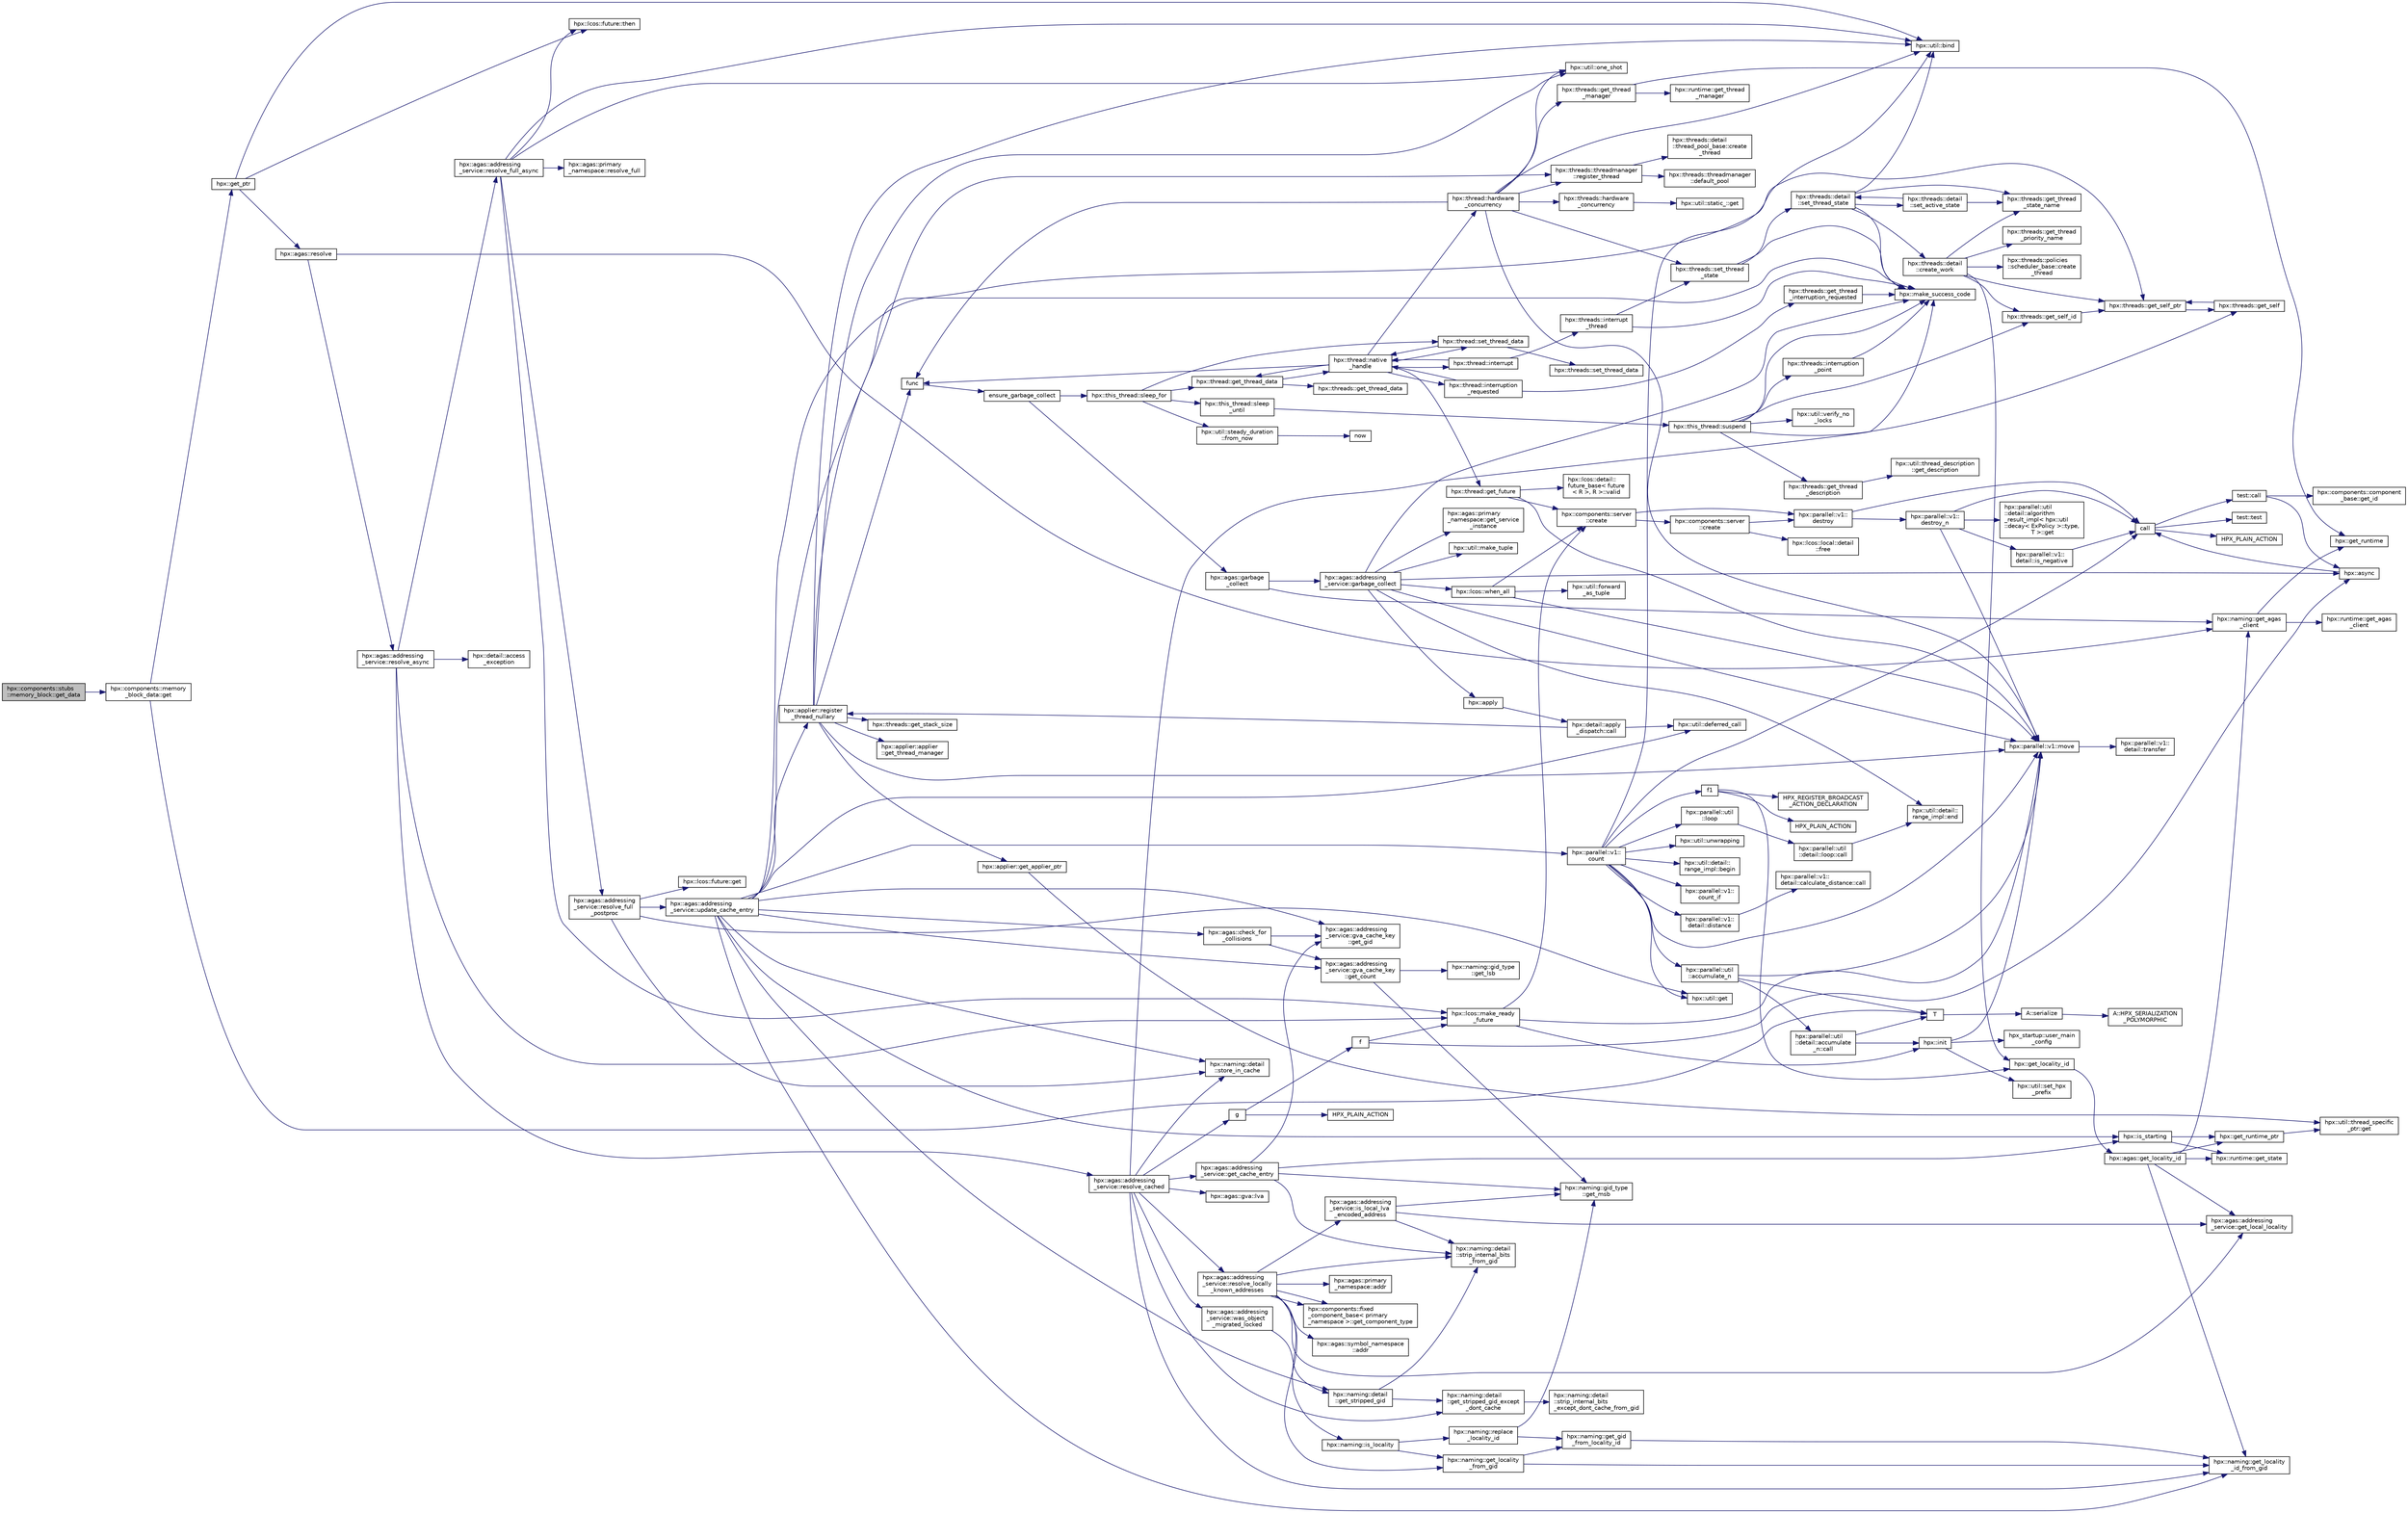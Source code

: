 digraph "hpx::components::stubs::memory_block::get_data"
{
  edge [fontname="Helvetica",fontsize="10",labelfontname="Helvetica",labelfontsize="10"];
  node [fontname="Helvetica",fontsize="10",shape=record];
  rankdir="LR";
  Node432 [label="hpx::components::stubs\l::memory_block::get_data",height=0.2,width=0.4,color="black", fillcolor="grey75", style="filled", fontcolor="black"];
  Node432 -> Node433 [color="midnightblue",fontsize="10",style="solid",fontname="Helvetica"];
  Node433 [label="hpx::components::memory\l_block_data::get",height=0.2,width=0.4,color="black", fillcolor="white", style="filled",URL="$d5/d76/classhpx_1_1components_1_1memory__block__data.html#a97ce2f01b730d8d90d329c1642fc0b28"];
  Node433 -> Node434 [color="midnightblue",fontsize="10",style="solid",fontname="Helvetica"];
  Node434 [label="T",height=0.2,width=0.4,color="black", fillcolor="white", style="filled",URL="$db/d33/polymorphic__semiintrusive__template_8cpp.html#ad187658f9cb91c1312b39ae7e896f1ea"];
  Node434 -> Node435 [color="midnightblue",fontsize="10",style="solid",fontname="Helvetica"];
  Node435 [label="A::serialize",height=0.2,width=0.4,color="black", fillcolor="white", style="filled",URL="$d7/da0/struct_a.html#a5f5c287cf471e274ed9dda0da1592212"];
  Node435 -> Node436 [color="midnightblue",fontsize="10",style="solid",fontname="Helvetica"];
  Node436 [label="A::HPX_SERIALIZATION\l_POLYMORPHIC",height=0.2,width=0.4,color="black", fillcolor="white", style="filled",URL="$d7/da0/struct_a.html#ada978cc156cebbafddb1f3aa4c01918c"];
  Node433 -> Node437 [color="midnightblue",fontsize="10",style="solid",fontname="Helvetica"];
  Node437 [label="hpx::get_ptr",height=0.2,width=0.4,color="black", fillcolor="white", style="filled",URL="$d8/d83/namespacehpx.html#aeb814737de830a2e8e340ca052d5ebfa",tooltip="Returns a future referring to the pointer to the underlying memory of a component. "];
  Node437 -> Node438 [color="midnightblue",fontsize="10",style="solid",fontname="Helvetica"];
  Node438 [label="hpx::agas::resolve",height=0.2,width=0.4,color="black", fillcolor="white", style="filled",URL="$dc/d54/namespacehpx_1_1agas.html#aa3252ce39fbc229439bb0d85875b01fb"];
  Node438 -> Node439 [color="midnightblue",fontsize="10",style="solid",fontname="Helvetica"];
  Node439 [label="hpx::naming::get_agas\l_client",height=0.2,width=0.4,color="black", fillcolor="white", style="filled",URL="$d4/dc9/namespacehpx_1_1naming.html#a0408fffd5d34b620712a801b0ae3b032"];
  Node439 -> Node440 [color="midnightblue",fontsize="10",style="solid",fontname="Helvetica"];
  Node440 [label="hpx::get_runtime",height=0.2,width=0.4,color="black", fillcolor="white", style="filled",URL="$d8/d83/namespacehpx.html#aef902cc6c7dd3b9fbadf34d1e850a070"];
  Node439 -> Node441 [color="midnightblue",fontsize="10",style="solid",fontname="Helvetica"];
  Node441 [label="hpx::runtime::get_agas\l_client",height=0.2,width=0.4,color="black", fillcolor="white", style="filled",URL="$d0/d7b/classhpx_1_1runtime.html#aeb5dddd30d6b9861669af8ad44d1a96a"];
  Node438 -> Node442 [color="midnightblue",fontsize="10",style="solid",fontname="Helvetica"];
  Node442 [label="hpx::agas::addressing\l_service::resolve_async",height=0.2,width=0.4,color="black", fillcolor="white", style="filled",URL="$db/d58/structhpx_1_1agas_1_1addressing__service.html#a3344990e7d5c255f51bf89a8fb2828eb"];
  Node442 -> Node443 [color="midnightblue",fontsize="10",style="solid",fontname="Helvetica"];
  Node443 [label="hpx::lcos::make_ready\l_future",height=0.2,width=0.4,color="black", fillcolor="white", style="filled",URL="$d2/dc9/namespacehpx_1_1lcos.html#a42997564ddfde91d475b8a2cea8f53e4"];
  Node443 -> Node444 [color="midnightblue",fontsize="10",style="solid",fontname="Helvetica"];
  Node444 [label="hpx::init",height=0.2,width=0.4,color="black", fillcolor="white", style="filled",URL="$d8/d83/namespacehpx.html#a3c694ea960b47c56b33351ba16e3d76b",tooltip="Main entry point for launching the HPX runtime system. "];
  Node444 -> Node445 [color="midnightblue",fontsize="10",style="solid",fontname="Helvetica"];
  Node445 [label="hpx::util::set_hpx\l_prefix",height=0.2,width=0.4,color="black", fillcolor="white", style="filled",URL="$df/dad/namespacehpx_1_1util.html#ae40a23c1ba0a48d9304dcf717a95793e"];
  Node444 -> Node446 [color="midnightblue",fontsize="10",style="solid",fontname="Helvetica"];
  Node446 [label="hpx_startup::user_main\l_config",height=0.2,width=0.4,color="black", fillcolor="white", style="filled",URL="$d3/dd2/namespacehpx__startup.html#aaac571d88bd3912a4225a23eb3261637"];
  Node444 -> Node447 [color="midnightblue",fontsize="10",style="solid",fontname="Helvetica"];
  Node447 [label="hpx::parallel::v1::move",height=0.2,width=0.4,color="black", fillcolor="white", style="filled",URL="$db/db9/namespacehpx_1_1parallel_1_1v1.html#aa7c4ede081ce786c9d1eb1adff495cfc"];
  Node447 -> Node448 [color="midnightblue",fontsize="10",style="solid",fontname="Helvetica"];
  Node448 [label="hpx::parallel::v1::\ldetail::transfer",height=0.2,width=0.4,color="black", fillcolor="white", style="filled",URL="$d2/ddd/namespacehpx_1_1parallel_1_1v1_1_1detail.html#ab1b56a05e1885ca7cc7ffa1804dd2f3c"];
  Node443 -> Node449 [color="midnightblue",fontsize="10",style="solid",fontname="Helvetica"];
  Node449 [label="hpx::components::server\l::create",height=0.2,width=0.4,color="black", fillcolor="white", style="filled",URL="$d2/da2/namespacehpx_1_1components_1_1server.html#ac776c89f3d68ceb910e8cee9fa937ab4",tooltip="Create arrays of components using their default constructor. "];
  Node449 -> Node450 [color="midnightblue",fontsize="10",style="solid",fontname="Helvetica"];
  Node450 [label="hpx::components::server\l::create",height=0.2,width=0.4,color="black", fillcolor="white", style="filled",URL="$d2/da2/namespacehpx_1_1components_1_1server.html#a77d26de181c97b444565e230577981bd"];
  Node450 -> Node451 [color="midnightblue",fontsize="10",style="solid",fontname="Helvetica"];
  Node451 [label="hpx::lcos::local::detail\l::free",height=0.2,width=0.4,color="black", fillcolor="white", style="filled",URL="$d4/dcb/namespacehpx_1_1lcos_1_1local_1_1detail.html#a55a940f019734e9bb045dc123cd80e48"];
  Node450 -> Node452 [color="midnightblue",fontsize="10",style="solid",fontname="Helvetica"];
  Node452 [label="hpx::parallel::v1::\ldestroy",height=0.2,width=0.4,color="black", fillcolor="white", style="filled",URL="$db/db9/namespacehpx_1_1parallel_1_1v1.html#acf303558375048e8a7cc9a2c2e09477f"];
  Node452 -> Node453 [color="midnightblue",fontsize="10",style="solid",fontname="Helvetica"];
  Node453 [label="call",height=0.2,width=0.4,color="black", fillcolor="white", style="filled",URL="$d2/d67/promise__1620_8cpp.html#a58357f0b82bc761e1d0b9091ed563a70"];
  Node453 -> Node454 [color="midnightblue",fontsize="10",style="solid",fontname="Helvetica"];
  Node454 [label="test::test",height=0.2,width=0.4,color="black", fillcolor="white", style="filled",URL="$d8/d89/structtest.html#ab42d5ece712d716b04cb3f686f297a26"];
  Node453 -> Node455 [color="midnightblue",fontsize="10",style="solid",fontname="Helvetica"];
  Node455 [label="HPX_PLAIN_ACTION",height=0.2,width=0.4,color="black", fillcolor="white", style="filled",URL="$d2/d67/promise__1620_8cpp.html#ab96aab827a4b1fcaf66cfe0ba83fef23"];
  Node453 -> Node456 [color="midnightblue",fontsize="10",style="solid",fontname="Helvetica"];
  Node456 [label="test::call",height=0.2,width=0.4,color="black", fillcolor="white", style="filled",URL="$d8/d89/structtest.html#aeb29e7ed6518b9426ccf1344c52620ae"];
  Node456 -> Node457 [color="midnightblue",fontsize="10",style="solid",fontname="Helvetica"];
  Node457 [label="hpx::async",height=0.2,width=0.4,color="black", fillcolor="white", style="filled",URL="$d8/d83/namespacehpx.html#acb7d8e37b73b823956ce144f9a57eaa4"];
  Node457 -> Node453 [color="midnightblue",fontsize="10",style="solid",fontname="Helvetica"];
  Node456 -> Node458 [color="midnightblue",fontsize="10",style="solid",fontname="Helvetica"];
  Node458 [label="hpx::components::component\l_base::get_id",height=0.2,width=0.4,color="black", fillcolor="white", style="filled",URL="$d2/de6/classhpx_1_1components_1_1component__base.html#a4c8fd93514039bdf01c48d66d82b19cd"];
  Node452 -> Node459 [color="midnightblue",fontsize="10",style="solid",fontname="Helvetica"];
  Node459 [label="hpx::parallel::v1::\ldestroy_n",height=0.2,width=0.4,color="black", fillcolor="white", style="filled",URL="$db/db9/namespacehpx_1_1parallel_1_1v1.html#a71d0691132a300690163f5636bcd5bd3"];
  Node459 -> Node460 [color="midnightblue",fontsize="10",style="solid",fontname="Helvetica"];
  Node460 [label="hpx::parallel::v1::\ldetail::is_negative",height=0.2,width=0.4,color="black", fillcolor="white", style="filled",URL="$d2/ddd/namespacehpx_1_1parallel_1_1v1_1_1detail.html#adf2e40fc4b20ad0fd442ee3118a4d527"];
  Node460 -> Node453 [color="midnightblue",fontsize="10",style="solid",fontname="Helvetica"];
  Node459 -> Node461 [color="midnightblue",fontsize="10",style="solid",fontname="Helvetica"];
  Node461 [label="hpx::parallel::util\l::detail::algorithm\l_result_impl\< hpx::util\l::decay\< ExPolicy \>::type,\l T \>::get",height=0.2,width=0.4,color="black", fillcolor="white", style="filled",URL="$d2/d42/structhpx_1_1parallel_1_1util_1_1detail_1_1algorithm__result__impl.html#ab5b051e8ec74eff5e0e62fd63f5d377e"];
  Node459 -> Node447 [color="midnightblue",fontsize="10",style="solid",fontname="Helvetica"];
  Node459 -> Node453 [color="midnightblue",fontsize="10",style="solid",fontname="Helvetica"];
  Node449 -> Node452 [color="midnightblue",fontsize="10",style="solid",fontname="Helvetica"];
  Node443 -> Node447 [color="midnightblue",fontsize="10",style="solid",fontname="Helvetica"];
  Node442 -> Node462 [color="midnightblue",fontsize="10",style="solid",fontname="Helvetica"];
  Node462 [label="hpx::agas::addressing\l_service::resolve_cached",height=0.2,width=0.4,color="black", fillcolor="white", style="filled",URL="$db/d58/structhpx_1_1agas_1_1addressing__service.html#a187ac62b4a4b7c1b98b75979357f07a9"];
  Node462 -> Node463 [color="midnightblue",fontsize="10",style="solid",fontname="Helvetica"];
  Node463 [label="hpx::naming::detail\l::get_stripped_gid_except\l_dont_cache",height=0.2,width=0.4,color="black", fillcolor="white", style="filled",URL="$d5/d18/namespacehpx_1_1naming_1_1detail.html#a1ab848588112d0f7fac377a15692c9cc"];
  Node463 -> Node464 [color="midnightblue",fontsize="10",style="solid",fontname="Helvetica"];
  Node464 [label="hpx::naming::detail\l::strip_internal_bits\l_except_dont_cache_from_gid",height=0.2,width=0.4,color="black", fillcolor="white", style="filled",URL="$d5/d18/namespacehpx_1_1naming_1_1detail.html#aabeb51a92376c6bfb9cf31bf9ff0c4cc"];
  Node462 -> Node465 [color="midnightblue",fontsize="10",style="solid",fontname="Helvetica"];
  Node465 [label="hpx::agas::addressing\l_service::resolve_locally\l_known_addresses",height=0.2,width=0.4,color="black", fillcolor="white", style="filled",URL="$db/d58/structhpx_1_1agas_1_1addressing__service.html#afb44b2c86524b47d1431d9d66524075c"];
  Node465 -> Node466 [color="midnightblue",fontsize="10",style="solid",fontname="Helvetica"];
  Node466 [label="hpx::naming::detail\l::strip_internal_bits\l_from_gid",height=0.2,width=0.4,color="black", fillcolor="white", style="filled",URL="$d5/d18/namespacehpx_1_1naming_1_1detail.html#a95cca4d4bc82a9da3e804b225b03dfaf"];
  Node465 -> Node467 [color="midnightblue",fontsize="10",style="solid",fontname="Helvetica"];
  Node467 [label="hpx::agas::addressing\l_service::is_local_lva\l_encoded_address",height=0.2,width=0.4,color="black", fillcolor="white", style="filled",URL="$db/d58/structhpx_1_1agas_1_1addressing__service.html#af9469c8740aeb898ce6937e2d0e57095"];
  Node467 -> Node466 [color="midnightblue",fontsize="10",style="solid",fontname="Helvetica"];
  Node467 -> Node468 [color="midnightblue",fontsize="10",style="solid",fontname="Helvetica"];
  Node468 [label="hpx::agas::addressing\l_service::get_local_locality",height=0.2,width=0.4,color="black", fillcolor="white", style="filled",URL="$db/d58/structhpx_1_1agas_1_1addressing__service.html#ab52c19a37c2a7a006c6c15f90ad0539c"];
  Node467 -> Node469 [color="midnightblue",fontsize="10",style="solid",fontname="Helvetica"];
  Node469 [label="hpx::naming::gid_type\l::get_msb",height=0.2,width=0.4,color="black", fillcolor="white", style="filled",URL="$d3/d67/structhpx_1_1naming_1_1gid__type.html#a31d0fb49a563fb184fecaabdced4dcd9"];
  Node465 -> Node468 [color="midnightblue",fontsize="10",style="solid",fontname="Helvetica"];
  Node465 -> Node470 [color="midnightblue",fontsize="10",style="solid",fontname="Helvetica"];
  Node470 [label="hpx::naming::is_locality",height=0.2,width=0.4,color="black", fillcolor="white", style="filled",URL="$d4/dc9/namespacehpx_1_1naming.html#a960045d29982b0fda774809643cf2be8"];
  Node470 -> Node471 [color="midnightblue",fontsize="10",style="solid",fontname="Helvetica"];
  Node471 [label="hpx::naming::get_locality\l_from_gid",height=0.2,width=0.4,color="black", fillcolor="white", style="filled",URL="$d4/dc9/namespacehpx_1_1naming.html#a0b1c0ab6510a7a869fa4e3c7717748e5"];
  Node471 -> Node472 [color="midnightblue",fontsize="10",style="solid",fontname="Helvetica"];
  Node472 [label="hpx::naming::get_gid\l_from_locality_id",height=0.2,width=0.4,color="black", fillcolor="white", style="filled",URL="$d4/dc9/namespacehpx_1_1naming.html#ae50a3ecdb5854b6a25a556ebc9830541"];
  Node472 -> Node473 [color="midnightblue",fontsize="10",style="solid",fontname="Helvetica"];
  Node473 [label="hpx::naming::get_locality\l_id_from_gid",height=0.2,width=0.4,color="black", fillcolor="white", style="filled",URL="$d4/dc9/namespacehpx_1_1naming.html#a7fd43037784560bd04fda9b49e33529f"];
  Node471 -> Node473 [color="midnightblue",fontsize="10",style="solid",fontname="Helvetica"];
  Node470 -> Node474 [color="midnightblue",fontsize="10",style="solid",fontname="Helvetica"];
  Node474 [label="hpx::naming::replace\l_locality_id",height=0.2,width=0.4,color="black", fillcolor="white", style="filled",URL="$d4/dc9/namespacehpx_1_1naming.html#a27ed9275dccbd5fb677b350f040c21b4"];
  Node474 -> Node472 [color="midnightblue",fontsize="10",style="solid",fontname="Helvetica"];
  Node474 -> Node469 [color="midnightblue",fontsize="10",style="solid",fontname="Helvetica"];
  Node465 -> Node471 [color="midnightblue",fontsize="10",style="solid",fontname="Helvetica"];
  Node465 -> Node475 [color="midnightblue",fontsize="10",style="solid",fontname="Helvetica"];
  Node475 [label="hpx::agas::primary\l_namespace::addr",height=0.2,width=0.4,color="black", fillcolor="white", style="filled",URL="$d1/d43/structhpx_1_1agas_1_1primary__namespace.html#ab71d11675989acee54e82f6d1956a77c"];
  Node465 -> Node476 [color="midnightblue",fontsize="10",style="solid",fontname="Helvetica"];
  Node476 [label="hpx::components::fixed\l_component_base\< primary\l_namespace \>::get_component_type",height=0.2,width=0.4,color="black", fillcolor="white", style="filled",URL="$df/dfd/classhpx_1_1components_1_1fixed__component__base.html#aa87dbc5aad4f2ee3f9b8f62c6981a8c2"];
  Node465 -> Node477 [color="midnightblue",fontsize="10",style="solid",fontname="Helvetica"];
  Node477 [label="hpx::agas::symbol_namespace\l::addr",height=0.2,width=0.4,color="black", fillcolor="white", style="filled",URL="$dd/d5e/structhpx_1_1agas_1_1symbol__namespace.html#a2527957c5b5ce9c4842294c8a95d00b4"];
  Node465 -> Node476 [color="midnightblue",fontsize="10",style="solid",fontname="Helvetica"];
  Node462 -> Node478 [color="midnightblue",fontsize="10",style="solid",fontname="Helvetica"];
  Node478 [label="hpx::make_success_code",height=0.2,width=0.4,color="black", fillcolor="white", style="filled",URL="$d8/d83/namespacehpx.html#a0e8512a8f49e2a6c8185061181419d8f",tooltip="Returns error_code(hpx::success, \"success\", mode). "];
  Node462 -> Node479 [color="midnightblue",fontsize="10",style="solid",fontname="Helvetica"];
  Node479 [label="hpx::naming::detail\l::store_in_cache",height=0.2,width=0.4,color="black", fillcolor="white", style="filled",URL="$d5/d18/namespacehpx_1_1naming_1_1detail.html#a58e1ddcbd72ed4042377e11f32abf3fa"];
  Node462 -> Node473 [color="midnightblue",fontsize="10",style="solid",fontname="Helvetica"];
  Node462 -> Node480 [color="midnightblue",fontsize="10",style="solid",fontname="Helvetica"];
  Node480 [label="hpx::agas::addressing\l_service::was_object\l_migrated_locked",height=0.2,width=0.4,color="black", fillcolor="white", style="filled",URL="$db/d58/structhpx_1_1agas_1_1addressing__service.html#aade8c179c3866b1212fe6439b586ace1",tooltip="Maintain list of migrated objects. "];
  Node480 -> Node481 [color="midnightblue",fontsize="10",style="solid",fontname="Helvetica"];
  Node481 [label="hpx::naming::detail\l::get_stripped_gid",height=0.2,width=0.4,color="black", fillcolor="white", style="filled",URL="$d5/d18/namespacehpx_1_1naming_1_1detail.html#ad3a849cb7ebd5dccf9aefadccc21dd89"];
  Node481 -> Node466 [color="midnightblue",fontsize="10",style="solid",fontname="Helvetica"];
  Node481 -> Node463 [color="midnightblue",fontsize="10",style="solid",fontname="Helvetica"];
  Node462 -> Node482 [color="midnightblue",fontsize="10",style="solid",fontname="Helvetica"];
  Node482 [label="g",height=0.2,width=0.4,color="black", fillcolor="white", style="filled",URL="$da/d17/cxx11__noexcept_8cpp.html#a96f5ebe659f57f5faa7343c54f8ea39a"];
  Node482 -> Node483 [color="midnightblue",fontsize="10",style="solid",fontname="Helvetica"];
  Node483 [label="f",height=0.2,width=0.4,color="black", fillcolor="white", style="filled",URL="$d4/d13/async__unwrap__1037_8cpp.html#a02a6b0b4f77af9f69a841dc8262b0cd0"];
  Node483 -> Node457 [color="midnightblue",fontsize="10",style="solid",fontname="Helvetica"];
  Node483 -> Node443 [color="midnightblue",fontsize="10",style="solid",fontname="Helvetica"];
  Node482 -> Node484 [color="midnightblue",fontsize="10",style="solid",fontname="Helvetica"];
  Node484 [label="HPX_PLAIN_ACTION",height=0.2,width=0.4,color="black", fillcolor="white", style="filled",URL="$d4/d13/async__unwrap__1037_8cpp.html#ab5991a65409f0229f564e4935bd7b979"];
  Node462 -> Node485 [color="midnightblue",fontsize="10",style="solid",fontname="Helvetica"];
  Node485 [label="hpx::agas::addressing\l_service::get_cache_entry",height=0.2,width=0.4,color="black", fillcolor="white", style="filled",URL="$db/d58/structhpx_1_1agas_1_1addressing__service.html#aa49e358ece0734e36829a90603b51c63"];
  Node485 -> Node486 [color="midnightblue",fontsize="10",style="solid",fontname="Helvetica"];
  Node486 [label="hpx::is_starting",height=0.2,width=0.4,color="black", fillcolor="white", style="filled",URL="$d8/d83/namespacehpx.html#ab3ff61647293cfe9b7c3060fee8445a5",tooltip="Test whether the runtime system is currently being started. "];
  Node486 -> Node487 [color="midnightblue",fontsize="10",style="solid",fontname="Helvetica"];
  Node487 [label="hpx::get_runtime_ptr",height=0.2,width=0.4,color="black", fillcolor="white", style="filled",URL="$d8/d83/namespacehpx.html#af29daf2bb3e01b4d6495a1742b6cce64"];
  Node487 -> Node488 [color="midnightblue",fontsize="10",style="solid",fontname="Helvetica"];
  Node488 [label="hpx::util::thread_specific\l_ptr::get",height=0.2,width=0.4,color="black", fillcolor="white", style="filled",URL="$d4/d4c/structhpx_1_1util_1_1thread__specific__ptr.html#a3b27d8520710478aa41d1f74206bdba9"];
  Node486 -> Node489 [color="midnightblue",fontsize="10",style="solid",fontname="Helvetica"];
  Node489 [label="hpx::runtime::get_state",height=0.2,width=0.4,color="black", fillcolor="white", style="filled",URL="$d0/d7b/classhpx_1_1runtime.html#ab405f80e060dac95d624520f38b0524c"];
  Node485 -> Node466 [color="midnightblue",fontsize="10",style="solid",fontname="Helvetica"];
  Node485 -> Node469 [color="midnightblue",fontsize="10",style="solid",fontname="Helvetica"];
  Node485 -> Node490 [color="midnightblue",fontsize="10",style="solid",fontname="Helvetica"];
  Node490 [label="hpx::agas::addressing\l_service::gva_cache_key\l::get_gid",height=0.2,width=0.4,color="black", fillcolor="white", style="filled",URL="$d0/d9c/structhpx_1_1agas_1_1addressing__service_1_1gva__cache__key.html#a708ed959cf225ceef95f3328a99e29ff"];
  Node462 -> Node491 [color="midnightblue",fontsize="10",style="solid",fontname="Helvetica"];
  Node491 [label="hpx::agas::gva::lva",height=0.2,width=0.4,color="black", fillcolor="white", style="filled",URL="$dc/d8a/structhpx_1_1agas_1_1gva.html#aea2401483cd9320a0a8ca504e79e076b"];
  Node442 -> Node492 [color="midnightblue",fontsize="10",style="solid",fontname="Helvetica"];
  Node492 [label="hpx::detail::access\l_exception",height=0.2,width=0.4,color="black", fillcolor="white", style="filled",URL="$d5/dbe/namespacehpx_1_1detail.html#ad5b3b2c9c75cdd2d75f4473c03230643"];
  Node442 -> Node493 [color="midnightblue",fontsize="10",style="solid",fontname="Helvetica"];
  Node493 [label="hpx::agas::addressing\l_service::resolve_full_async",height=0.2,width=0.4,color="black", fillcolor="white", style="filled",URL="$db/d58/structhpx_1_1agas_1_1addressing__service.html#af678e6288e0f302b9c96b813a8e660ef"];
  Node493 -> Node443 [color="midnightblue",fontsize="10",style="solid",fontname="Helvetica"];
  Node493 -> Node494 [color="midnightblue",fontsize="10",style="solid",fontname="Helvetica"];
  Node494 [label="hpx::agas::primary\l_namespace::resolve_full",height=0.2,width=0.4,color="black", fillcolor="white", style="filled",URL="$d1/d43/structhpx_1_1agas_1_1primary__namespace.html#ae7bd476e130fc743397d0d18bb161f74"];
  Node493 -> Node495 [color="midnightblue",fontsize="10",style="solid",fontname="Helvetica"];
  Node495 [label="hpx::lcos::future::then",height=0.2,width=0.4,color="black", fillcolor="white", style="filled",URL="$d0/d33/classhpx_1_1lcos_1_1future.html#a17045dee172c36e208b2cbd400fa8797"];
  Node493 -> Node496 [color="midnightblue",fontsize="10",style="solid",fontname="Helvetica"];
  Node496 [label="hpx::util::bind",height=0.2,width=0.4,color="black", fillcolor="white", style="filled",URL="$df/dad/namespacehpx_1_1util.html#ad844caedf82a0173d6909d910c3e48c6"];
  Node493 -> Node497 [color="midnightblue",fontsize="10",style="solid",fontname="Helvetica"];
  Node497 [label="hpx::util::one_shot",height=0.2,width=0.4,color="black", fillcolor="white", style="filled",URL="$df/dad/namespacehpx_1_1util.html#a273e61be42a72415291e0ec0a4f28c7a"];
  Node493 -> Node498 [color="midnightblue",fontsize="10",style="solid",fontname="Helvetica"];
  Node498 [label="hpx::agas::addressing\l_service::resolve_full\l_postproc",height=0.2,width=0.4,color="black", fillcolor="white", style="filled",URL="$db/d58/structhpx_1_1agas_1_1addressing__service.html#a9adf9683a9e200a15224e7c04f8d6339"];
  Node498 -> Node499 [color="midnightblue",fontsize="10",style="solid",fontname="Helvetica"];
  Node499 [label="hpx::util::get",height=0.2,width=0.4,color="black", fillcolor="white", style="filled",URL="$df/dad/namespacehpx_1_1util.html#a5cbd3c41f03f4d4acaedaa4777e3cc02"];
  Node498 -> Node500 [color="midnightblue",fontsize="10",style="solid",fontname="Helvetica"];
  Node500 [label="hpx::lcos::future::get",height=0.2,width=0.4,color="black", fillcolor="white", style="filled",URL="$d0/d33/classhpx_1_1lcos_1_1future.html#a8c28269486d5620ac48af349f17bb41c"];
  Node498 -> Node479 [color="midnightblue",fontsize="10",style="solid",fontname="Helvetica"];
  Node498 -> Node501 [color="midnightblue",fontsize="10",style="solid",fontname="Helvetica"];
  Node501 [label="hpx::agas::addressing\l_service::update_cache_entry",height=0.2,width=0.4,color="black", fillcolor="white", style="filled",URL="$db/d58/structhpx_1_1agas_1_1addressing__service.html#ab49f7530592fc5c804c94720b8ffd61d"];
  Node501 -> Node478 [color="midnightblue",fontsize="10",style="solid",fontname="Helvetica"];
  Node501 -> Node479 [color="midnightblue",fontsize="10",style="solid",fontname="Helvetica"];
  Node501 -> Node481 [color="midnightblue",fontsize="10",style="solid",fontname="Helvetica"];
  Node501 -> Node473 [color="midnightblue",fontsize="10",style="solid",fontname="Helvetica"];
  Node501 -> Node502 [color="midnightblue",fontsize="10",style="solid",fontname="Helvetica"];
  Node502 [label="hpx::threads::get_self_ptr",height=0.2,width=0.4,color="black", fillcolor="white", style="filled",URL="$d7/d28/namespacehpx_1_1threads.html#a22877ae347ad884cde3a51397dad6c53"];
  Node502 -> Node503 [color="midnightblue",fontsize="10",style="solid",fontname="Helvetica"];
  Node503 [label="hpx::threads::get_self",height=0.2,width=0.4,color="black", fillcolor="white", style="filled",URL="$d7/d28/namespacehpx_1_1threads.html#a07daf4d6d29233f20d66d41ab7b5b8e8"];
  Node503 -> Node502 [color="midnightblue",fontsize="10",style="solid",fontname="Helvetica"];
  Node501 -> Node486 [color="midnightblue",fontsize="10",style="solid",fontname="Helvetica"];
  Node501 -> Node504 [color="midnightblue",fontsize="10",style="solid",fontname="Helvetica"];
  Node504 [label="hpx::applier::register\l_thread_nullary",height=0.2,width=0.4,color="black", fillcolor="white", style="filled",URL="$d8/dcb/namespacehpx_1_1applier.html#a401cd1145927e58d74d1eb52aaccd936"];
  Node504 -> Node505 [color="midnightblue",fontsize="10",style="solid",fontname="Helvetica"];
  Node505 [label="hpx::applier::get_applier_ptr",height=0.2,width=0.4,color="black", fillcolor="white", style="filled",URL="$d8/dcb/namespacehpx_1_1applier.html#a617483cf2b77ad3a0aa428ade7b35299"];
  Node505 -> Node488 [color="midnightblue",fontsize="10",style="solid",fontname="Helvetica"];
  Node504 -> Node506 [color="midnightblue",fontsize="10",style="solid",fontname="Helvetica"];
  Node506 [label="func",height=0.2,width=0.4,color="black", fillcolor="white", style="filled",URL="$d8/dfd/id__type__ref__counting__1032_8cpp.html#ab811b86ea5107ffb3351fcaa29d2c652"];
  Node506 -> Node507 [color="midnightblue",fontsize="10",style="solid",fontname="Helvetica"];
  Node507 [label="ensure_garbage_collect",height=0.2,width=0.4,color="black", fillcolor="white", style="filled",URL="$d8/dfd/id__type__ref__counting__1032_8cpp.html#a5264b94bf7c262ac0e521fb290d476d5"];
  Node507 -> Node508 [color="midnightblue",fontsize="10",style="solid",fontname="Helvetica"];
  Node508 [label="hpx::this_thread::sleep_for",height=0.2,width=0.4,color="black", fillcolor="white", style="filled",URL="$d9/d52/namespacehpx_1_1this__thread.html#afc042a5a5fa52eef2d1d177a343435cf"];
  Node508 -> Node509 [color="midnightblue",fontsize="10",style="solid",fontname="Helvetica"];
  Node509 [label="hpx::this_thread::sleep\l_until",height=0.2,width=0.4,color="black", fillcolor="white", style="filled",URL="$d9/d52/namespacehpx_1_1this__thread.html#ae12a853980115b23ff0ab8ca06622658"];
  Node509 -> Node510 [color="midnightblue",fontsize="10",style="solid",fontname="Helvetica"];
  Node510 [label="hpx::this_thread::suspend",height=0.2,width=0.4,color="black", fillcolor="white", style="filled",URL="$d9/d52/namespacehpx_1_1this__thread.html#aca220026fb3014c0881d129fe31c0073"];
  Node510 -> Node503 [color="midnightblue",fontsize="10",style="solid",fontname="Helvetica"];
  Node510 -> Node511 [color="midnightblue",fontsize="10",style="solid",fontname="Helvetica"];
  Node511 [label="hpx::threads::get_self_id",height=0.2,width=0.4,color="black", fillcolor="white", style="filled",URL="$d7/d28/namespacehpx_1_1threads.html#afafe0f900b9fac3d4ed3c747625c1cfe"];
  Node511 -> Node502 [color="midnightblue",fontsize="10",style="solid",fontname="Helvetica"];
  Node510 -> Node512 [color="midnightblue",fontsize="10",style="solid",fontname="Helvetica"];
  Node512 [label="hpx::threads::interruption\l_point",height=0.2,width=0.4,color="black", fillcolor="white", style="filled",URL="$d7/d28/namespacehpx_1_1threads.html#ada6ec56a12b050707311d8c628089059"];
  Node512 -> Node478 [color="midnightblue",fontsize="10",style="solid",fontname="Helvetica"];
  Node510 -> Node513 [color="midnightblue",fontsize="10",style="solid",fontname="Helvetica"];
  Node513 [label="hpx::util::verify_no\l_locks",height=0.2,width=0.4,color="black", fillcolor="white", style="filled",URL="$df/dad/namespacehpx_1_1util.html#ae0e1837ee6f09b79b26c2e788d2e9fc9"];
  Node510 -> Node514 [color="midnightblue",fontsize="10",style="solid",fontname="Helvetica"];
  Node514 [label="hpx::threads::get_thread\l_description",height=0.2,width=0.4,color="black", fillcolor="white", style="filled",URL="$d7/d28/namespacehpx_1_1threads.html#a42fc18a7a680f4e8bc633a4b4c956701"];
  Node514 -> Node515 [color="midnightblue",fontsize="10",style="solid",fontname="Helvetica"];
  Node515 [label="hpx::util::thread_description\l::get_description",height=0.2,width=0.4,color="black", fillcolor="white", style="filled",URL="$df/d9e/structhpx_1_1util_1_1thread__description.html#a8c834e14eca6eb228188022577f9f952"];
  Node510 -> Node478 [color="midnightblue",fontsize="10",style="solid",fontname="Helvetica"];
  Node508 -> Node516 [color="midnightblue",fontsize="10",style="solid",fontname="Helvetica"];
  Node516 [label="hpx::util::steady_duration\l::from_now",height=0.2,width=0.4,color="black", fillcolor="white", style="filled",URL="$d9/d4f/classhpx_1_1util_1_1steady__duration.html#a0132206d767cd0f7395507b40111a153"];
  Node516 -> Node517 [color="midnightblue",fontsize="10",style="solid",fontname="Helvetica"];
  Node517 [label="now",height=0.2,width=0.4,color="black", fillcolor="white", style="filled",URL="$de/db3/1d__stencil__1__omp_8cpp.html#a89e9667753dccfac455bd37a7a3a7b16"];
  Node508 -> Node518 [color="midnightblue",fontsize="10",style="solid",fontname="Helvetica"];
  Node518 [label="hpx::thread::get_thread_data",height=0.2,width=0.4,color="black", fillcolor="white", style="filled",URL="$de/d9b/classhpx_1_1thread.html#a4535ef82cec3b953d2c941d20e3e3904"];
  Node518 -> Node519 [color="midnightblue",fontsize="10",style="solid",fontname="Helvetica"];
  Node519 [label="hpx::threads::get_thread_data",height=0.2,width=0.4,color="black", fillcolor="white", style="filled",URL="$d7/d28/namespacehpx_1_1threads.html#a8737931ff6303807225f735b2b384ae4"];
  Node518 -> Node520 [color="midnightblue",fontsize="10",style="solid",fontname="Helvetica"];
  Node520 [label="hpx::thread::native\l_handle",height=0.2,width=0.4,color="black", fillcolor="white", style="filled",URL="$de/d9b/classhpx_1_1thread.html#acf48190d264ab64c1c4ec99d0b421b5a"];
  Node520 -> Node521 [color="midnightblue",fontsize="10",style="solid",fontname="Helvetica"];
  Node521 [label="hpx::thread::hardware\l_concurrency",height=0.2,width=0.4,color="black", fillcolor="white", style="filled",URL="$de/d9b/classhpx_1_1thread.html#a8e4fff210e02485ba493bc3a2a956c03"];
  Node521 -> Node522 [color="midnightblue",fontsize="10",style="solid",fontname="Helvetica"];
  Node522 [label="hpx::threads::hardware\l_concurrency",height=0.2,width=0.4,color="black", fillcolor="white", style="filled",URL="$d7/d28/namespacehpx_1_1threads.html#aa8752a235478d2ad7b5ac467b63ab527"];
  Node522 -> Node523 [color="midnightblue",fontsize="10",style="solid",fontname="Helvetica"];
  Node523 [label="hpx::util::static_::get",height=0.2,width=0.4,color="black", fillcolor="white", style="filled",URL="$d3/dbb/structhpx_1_1util_1_1static__.html#a2967c633948a3bf17a3b5405ef5a8318"];
  Node521 -> Node506 [color="midnightblue",fontsize="10",style="solid",fontname="Helvetica"];
  Node521 -> Node496 [color="midnightblue",fontsize="10",style="solid",fontname="Helvetica"];
  Node521 -> Node497 [color="midnightblue",fontsize="10",style="solid",fontname="Helvetica"];
  Node521 -> Node447 [color="midnightblue",fontsize="10",style="solid",fontname="Helvetica"];
  Node521 -> Node524 [color="midnightblue",fontsize="10",style="solid",fontname="Helvetica"];
  Node524 [label="hpx::threads::get_thread\l_manager",height=0.2,width=0.4,color="black", fillcolor="white", style="filled",URL="$d7/d28/namespacehpx_1_1threads.html#a076973c3a53beadde7d967e22c4f6cce"];
  Node524 -> Node440 [color="midnightblue",fontsize="10",style="solid",fontname="Helvetica"];
  Node524 -> Node525 [color="midnightblue",fontsize="10",style="solid",fontname="Helvetica"];
  Node525 [label="hpx::runtime::get_thread\l_manager",height=0.2,width=0.4,color="black", fillcolor="white", style="filled",URL="$d0/d7b/classhpx_1_1runtime.html#a865b12d57fcd44a8d3dda3e35414f563"];
  Node521 -> Node526 [color="midnightblue",fontsize="10",style="solid",fontname="Helvetica"];
  Node526 [label="hpx::threads::threadmanager\l::register_thread",height=0.2,width=0.4,color="black", fillcolor="white", style="filled",URL="$d5/daa/classhpx_1_1threads_1_1threadmanager.html#a7f79c7578e08a60ca45eb276ce8133d8"];
  Node526 -> Node527 [color="midnightblue",fontsize="10",style="solid",fontname="Helvetica"];
  Node527 [label="hpx::threads::threadmanager\l::default_pool",height=0.2,width=0.4,color="black", fillcolor="white", style="filled",URL="$d5/daa/classhpx_1_1threads_1_1threadmanager.html#a851f067d03b5dd1c5e6a9a6a841e05df"];
  Node526 -> Node528 [color="midnightblue",fontsize="10",style="solid",fontname="Helvetica"];
  Node528 [label="hpx::threads::detail\l::thread_pool_base::create\l_thread",height=0.2,width=0.4,color="black", fillcolor="white", style="filled",URL="$de/dae/classhpx_1_1threads_1_1detail_1_1thread__pool__base.html#ad35d3779eef6f4528e62a26d71b34b34"];
  Node521 -> Node529 [color="midnightblue",fontsize="10",style="solid",fontname="Helvetica"];
  Node529 [label="hpx::threads::set_thread\l_state",height=0.2,width=0.4,color="black", fillcolor="white", style="filled",URL="$d7/d28/namespacehpx_1_1threads.html#ac0690ad16ad778bcc79dcd727cc33025",tooltip="Set the thread state of the thread referenced by the thread_id id. "];
  Node529 -> Node478 [color="midnightblue",fontsize="10",style="solid",fontname="Helvetica"];
  Node529 -> Node530 [color="midnightblue",fontsize="10",style="solid",fontname="Helvetica"];
  Node530 [label="hpx::threads::detail\l::set_thread_state",height=0.2,width=0.4,color="black", fillcolor="white", style="filled",URL="$d2/dd1/namespacehpx_1_1threads_1_1detail.html#af85ddc854c4a149bf1738eb1b111b9ab"];
  Node530 -> Node531 [color="midnightblue",fontsize="10",style="solid",fontname="Helvetica"];
  Node531 [label="hpx::threads::get_thread\l_state_name",height=0.2,width=0.4,color="black", fillcolor="white", style="filled",URL="$d7/d28/namespacehpx_1_1threads.html#a26f91ea8d2195f165c033241c5cd11db"];
  Node530 -> Node478 [color="midnightblue",fontsize="10",style="solid",fontname="Helvetica"];
  Node530 -> Node496 [color="midnightblue",fontsize="10",style="solid",fontname="Helvetica"];
  Node530 -> Node532 [color="midnightblue",fontsize="10",style="solid",fontname="Helvetica"];
  Node532 [label="hpx::threads::detail\l::set_active_state",height=0.2,width=0.4,color="black", fillcolor="white", style="filled",URL="$d2/dd1/namespacehpx_1_1threads_1_1detail.html#a45884a5bf04ad66a4f259231a3947e76"];
  Node532 -> Node531 [color="midnightblue",fontsize="10",style="solid",fontname="Helvetica"];
  Node532 -> Node530 [color="midnightblue",fontsize="10",style="solid",fontname="Helvetica"];
  Node530 -> Node533 [color="midnightblue",fontsize="10",style="solid",fontname="Helvetica"];
  Node533 [label="hpx::threads::detail\l::create_work",height=0.2,width=0.4,color="black", fillcolor="white", style="filled",URL="$d2/dd1/namespacehpx_1_1threads_1_1detail.html#ae22384a3c1b1a1940032fad068fb54b1"];
  Node533 -> Node531 [color="midnightblue",fontsize="10",style="solid",fontname="Helvetica"];
  Node533 -> Node534 [color="midnightblue",fontsize="10",style="solid",fontname="Helvetica"];
  Node534 [label="hpx::threads::get_thread\l_priority_name",height=0.2,width=0.4,color="black", fillcolor="white", style="filled",URL="$d7/d28/namespacehpx_1_1threads.html#a9c6b2fec0c1cf5b06ff83ce756ca6d42"];
  Node533 -> Node502 [color="midnightblue",fontsize="10",style="solid",fontname="Helvetica"];
  Node533 -> Node511 [color="midnightblue",fontsize="10",style="solid",fontname="Helvetica"];
  Node533 -> Node535 [color="midnightblue",fontsize="10",style="solid",fontname="Helvetica"];
  Node535 [label="hpx::get_locality_id",height=0.2,width=0.4,color="black", fillcolor="white", style="filled",URL="$d8/d83/namespacehpx.html#a158d7c54a657bb364c1704033010697b",tooltip="Return the number of the locality this function is being called from. "];
  Node535 -> Node536 [color="midnightblue",fontsize="10",style="solid",fontname="Helvetica"];
  Node536 [label="hpx::agas::get_locality_id",height=0.2,width=0.4,color="black", fillcolor="white", style="filled",URL="$dc/d54/namespacehpx_1_1agas.html#a491cc2ddecdf0f1a9129900caa6a4d3e"];
  Node536 -> Node487 [color="midnightblue",fontsize="10",style="solid",fontname="Helvetica"];
  Node536 -> Node489 [color="midnightblue",fontsize="10",style="solid",fontname="Helvetica"];
  Node536 -> Node439 [color="midnightblue",fontsize="10",style="solid",fontname="Helvetica"];
  Node536 -> Node468 [color="midnightblue",fontsize="10",style="solid",fontname="Helvetica"];
  Node536 -> Node473 [color="midnightblue",fontsize="10",style="solid",fontname="Helvetica"];
  Node533 -> Node537 [color="midnightblue",fontsize="10",style="solid",fontname="Helvetica"];
  Node537 [label="hpx::threads::policies\l::scheduler_base::create\l_thread",height=0.2,width=0.4,color="black", fillcolor="white", style="filled",URL="$dd/d7e/structhpx_1_1threads_1_1policies_1_1scheduler__base.html#ad3b05cd7f363cc8e8410ce368c3794e0"];
  Node520 -> Node538 [color="midnightblue",fontsize="10",style="solid",fontname="Helvetica"];
  Node538 [label="hpx::thread::interrupt",height=0.2,width=0.4,color="black", fillcolor="white", style="filled",URL="$de/d9b/classhpx_1_1thread.html#ac34d0d033aa743c476a79dbc2e1a8a39"];
  Node538 -> Node539 [color="midnightblue",fontsize="10",style="solid",fontname="Helvetica"];
  Node539 [label="hpx::threads::interrupt\l_thread",height=0.2,width=0.4,color="black", fillcolor="white", style="filled",URL="$d7/d28/namespacehpx_1_1threads.html#a6bdda1a2aab61b9b13d274b5155d7e73"];
  Node539 -> Node478 [color="midnightblue",fontsize="10",style="solid",fontname="Helvetica"];
  Node539 -> Node529 [color="midnightblue",fontsize="10",style="solid",fontname="Helvetica"];
  Node538 -> Node520 [color="midnightblue",fontsize="10",style="solid",fontname="Helvetica"];
  Node520 -> Node540 [color="midnightblue",fontsize="10",style="solid",fontname="Helvetica"];
  Node540 [label="hpx::thread::interruption\l_requested",height=0.2,width=0.4,color="black", fillcolor="white", style="filled",URL="$de/d9b/classhpx_1_1thread.html#a33276bb4c20bbb0b1978944e18ef71b8"];
  Node540 -> Node541 [color="midnightblue",fontsize="10",style="solid",fontname="Helvetica"];
  Node541 [label="hpx::threads::get_thread\l_interruption_requested",height=0.2,width=0.4,color="black", fillcolor="white", style="filled",URL="$d7/d28/namespacehpx_1_1threads.html#ae64a7fdb8b5c8bac7be0c8282672a03b"];
  Node541 -> Node478 [color="midnightblue",fontsize="10",style="solid",fontname="Helvetica"];
  Node540 -> Node520 [color="midnightblue",fontsize="10",style="solid",fontname="Helvetica"];
  Node520 -> Node542 [color="midnightblue",fontsize="10",style="solid",fontname="Helvetica"];
  Node542 [label="hpx::thread::get_future",height=0.2,width=0.4,color="black", fillcolor="white", style="filled",URL="$de/d9b/classhpx_1_1thread.html#a87fdb0d8da826366fc190ed224900a64"];
  Node542 -> Node543 [color="midnightblue",fontsize="10",style="solid",fontname="Helvetica"];
  Node543 [label="hpx::lcos::detail::\lfuture_base\< future\l\< R \>, R \>::valid",height=0.2,width=0.4,color="black", fillcolor="white", style="filled",URL="$d5/dd7/classhpx_1_1lcos_1_1detail_1_1future__base.html#aaf7beb7374815614363033bd96573e75"];
  Node542 -> Node449 [color="midnightblue",fontsize="10",style="solid",fontname="Helvetica"];
  Node542 -> Node447 [color="midnightblue",fontsize="10",style="solid",fontname="Helvetica"];
  Node520 -> Node518 [color="midnightblue",fontsize="10",style="solid",fontname="Helvetica"];
  Node520 -> Node544 [color="midnightblue",fontsize="10",style="solid",fontname="Helvetica"];
  Node544 [label="hpx::thread::set_thread_data",height=0.2,width=0.4,color="black", fillcolor="white", style="filled",URL="$de/d9b/classhpx_1_1thread.html#a7317a3cf5251f3b33c990449570d4cea"];
  Node544 -> Node545 [color="midnightblue",fontsize="10",style="solid",fontname="Helvetica"];
  Node545 [label="hpx::threads::set_thread_data",height=0.2,width=0.4,color="black", fillcolor="white", style="filled",URL="$d7/d28/namespacehpx_1_1threads.html#a00a625acc149fce3ae38e4340454acf7"];
  Node544 -> Node520 [color="midnightblue",fontsize="10",style="solid",fontname="Helvetica"];
  Node520 -> Node506 [color="midnightblue",fontsize="10",style="solid",fontname="Helvetica"];
  Node508 -> Node544 [color="midnightblue",fontsize="10",style="solid",fontname="Helvetica"];
  Node507 -> Node546 [color="midnightblue",fontsize="10",style="solid",fontname="Helvetica"];
  Node546 [label="hpx::agas::garbage\l_collect",height=0.2,width=0.4,color="black", fillcolor="white", style="filled",URL="$dc/d54/namespacehpx_1_1agas.html#a951337adc4f9bd6df00a50737468e911"];
  Node546 -> Node439 [color="midnightblue",fontsize="10",style="solid",fontname="Helvetica"];
  Node546 -> Node547 [color="midnightblue",fontsize="10",style="solid",fontname="Helvetica"];
  Node547 [label="hpx::agas::addressing\l_service::garbage_collect",height=0.2,width=0.4,color="black", fillcolor="white", style="filled",URL="$db/d58/structhpx_1_1agas_1_1addressing__service.html#a87dcae0eacf6e62d5103ebf516d86f63"];
  Node547 -> Node478 [color="midnightblue",fontsize="10",style="solid",fontname="Helvetica"];
  Node547 -> Node548 [color="midnightblue",fontsize="10",style="solid",fontname="Helvetica"];
  Node548 [label="hpx::agas::primary\l_namespace::get_service\l_instance",height=0.2,width=0.4,color="black", fillcolor="white", style="filled",URL="$d1/d43/structhpx_1_1agas_1_1primary__namespace.html#a7630ff0f30ff8c23b13b4672c5350e2e"];
  Node547 -> Node549 [color="midnightblue",fontsize="10",style="solid",fontname="Helvetica"];
  Node549 [label="hpx::util::make_tuple",height=0.2,width=0.4,color="black", fillcolor="white", style="filled",URL="$df/dad/namespacehpx_1_1util.html#a06fa74211a987d208e013f400a9f5328"];
  Node547 -> Node550 [color="midnightblue",fontsize="10",style="solid",fontname="Helvetica"];
  Node550 [label="hpx::util::detail::\lrange_impl::end",height=0.2,width=0.4,color="black", fillcolor="white", style="filled",URL="$d4/d4a/namespacehpx_1_1util_1_1detail_1_1range__impl.html#afb2ea48b0902f52ee4d8b764807b4316"];
  Node547 -> Node551 [color="midnightblue",fontsize="10",style="solid",fontname="Helvetica"];
  Node551 [label="hpx::apply",height=0.2,width=0.4,color="black", fillcolor="white", style="filled",URL="$d8/d83/namespacehpx.html#aa87762f0db0731d385f3fdfdb25d59fc"];
  Node551 -> Node552 [color="midnightblue",fontsize="10",style="solid",fontname="Helvetica"];
  Node552 [label="hpx::detail::apply\l_dispatch::call",height=0.2,width=0.4,color="black", fillcolor="white", style="filled",URL="$db/de8/structhpx_1_1detail_1_1apply__dispatch.html#a0755fab16d281e74bcff0f8045be9459"];
  Node552 -> Node504 [color="midnightblue",fontsize="10",style="solid",fontname="Helvetica"];
  Node552 -> Node553 [color="midnightblue",fontsize="10",style="solid",fontname="Helvetica"];
  Node553 [label="hpx::util::deferred_call",height=0.2,width=0.4,color="black", fillcolor="white", style="filled",URL="$df/dad/namespacehpx_1_1util.html#acdded623c658a7a3436f7e76bc9d881c"];
  Node547 -> Node447 [color="midnightblue",fontsize="10",style="solid",fontname="Helvetica"];
  Node547 -> Node457 [color="midnightblue",fontsize="10",style="solid",fontname="Helvetica"];
  Node547 -> Node554 [color="midnightblue",fontsize="10",style="solid",fontname="Helvetica"];
  Node554 [label="hpx::lcos::when_all",height=0.2,width=0.4,color="black", fillcolor="white", style="filled",URL="$d2/dc9/namespacehpx_1_1lcos.html#a1a6fb024d8690923fb185d5aee204d54"];
  Node554 -> Node555 [color="midnightblue",fontsize="10",style="solid",fontname="Helvetica"];
  Node555 [label="hpx::util::forward\l_as_tuple",height=0.2,width=0.4,color="black", fillcolor="white", style="filled",URL="$df/dad/namespacehpx_1_1util.html#ab7c31e3f24c3302a4f67b6735a6fa597"];
  Node554 -> Node447 [color="midnightblue",fontsize="10",style="solid",fontname="Helvetica"];
  Node554 -> Node449 [color="midnightblue",fontsize="10",style="solid",fontname="Helvetica"];
  Node504 -> Node496 [color="midnightblue",fontsize="10",style="solid",fontname="Helvetica"];
  Node504 -> Node497 [color="midnightblue",fontsize="10",style="solid",fontname="Helvetica"];
  Node504 -> Node447 [color="midnightblue",fontsize="10",style="solid",fontname="Helvetica"];
  Node504 -> Node556 [color="midnightblue",fontsize="10",style="solid",fontname="Helvetica"];
  Node556 [label="hpx::threads::get_stack_size",height=0.2,width=0.4,color="black", fillcolor="white", style="filled",URL="$d7/d28/namespacehpx_1_1threads.html#af597241b3c2785150be206737ca04aa6",tooltip="The get_stack_size function is part of the thread related API. It. "];
  Node504 -> Node557 [color="midnightblue",fontsize="10",style="solid",fontname="Helvetica"];
  Node557 [label="hpx::applier::applier\l::get_thread_manager",height=0.2,width=0.4,color="black", fillcolor="white", style="filled",URL="$da/dcb/classhpx_1_1applier_1_1applier.html#acc36d583973701e573be39da97bba866",tooltip="Access the thread-manager instance associated with this applier. "];
  Node504 -> Node526 [color="midnightblue",fontsize="10",style="solid",fontname="Helvetica"];
  Node501 -> Node553 [color="midnightblue",fontsize="10",style="solid",fontname="Helvetica"];
  Node501 -> Node558 [color="midnightblue",fontsize="10",style="solid",fontname="Helvetica"];
  Node558 [label="hpx::parallel::v1::\lcount",height=0.2,width=0.4,color="black", fillcolor="white", style="filled",URL="$db/db9/namespacehpx_1_1parallel_1_1v1.html#a19d058114a2bd44801aab4176b188e23"];
  Node558 -> Node559 [color="midnightblue",fontsize="10",style="solid",fontname="Helvetica"];
  Node559 [label="hpx::parallel::v1::\lcount_if",height=0.2,width=0.4,color="black", fillcolor="white", style="filled",URL="$db/db9/namespacehpx_1_1parallel_1_1v1.html#ad836ff017ec208c2d6388a9b47b05ce0"];
  Node558 -> Node560 [color="midnightblue",fontsize="10",style="solid",fontname="Helvetica"];
  Node560 [label="f1",height=0.2,width=0.4,color="black", fillcolor="white", style="filled",URL="$d8/d8b/broadcast_8cpp.html#a1751fbd41f2529b84514a9dbd767959a"];
  Node560 -> Node535 [color="midnightblue",fontsize="10",style="solid",fontname="Helvetica"];
  Node560 -> Node561 [color="midnightblue",fontsize="10",style="solid",fontname="Helvetica"];
  Node561 [label="HPX_PLAIN_ACTION",height=0.2,width=0.4,color="black", fillcolor="white", style="filled",URL="$d8/d8b/broadcast_8cpp.html#a19685a0394ce6a99351f7a679f6eeefc"];
  Node560 -> Node562 [color="midnightblue",fontsize="10",style="solid",fontname="Helvetica"];
  Node562 [label="HPX_REGISTER_BROADCAST\l_ACTION_DECLARATION",height=0.2,width=0.4,color="black", fillcolor="white", style="filled",URL="$d7/d38/addressing__service_8cpp.html#a573d764d9cb34eec46a4bdffcf07875f"];
  Node558 -> Node563 [color="midnightblue",fontsize="10",style="solid",fontname="Helvetica"];
  Node563 [label="hpx::parallel::util\l::loop",height=0.2,width=0.4,color="black", fillcolor="white", style="filled",URL="$df/dc6/namespacehpx_1_1parallel_1_1util.html#a3f434e00f42929aac85debb8c5782213"];
  Node563 -> Node564 [color="midnightblue",fontsize="10",style="solid",fontname="Helvetica"];
  Node564 [label="hpx::parallel::util\l::detail::loop::call",height=0.2,width=0.4,color="black", fillcolor="white", style="filled",URL="$da/d06/structhpx_1_1parallel_1_1util_1_1detail_1_1loop.html#a5c5e8dbda782f09cdb7bc2509e3bf09e"];
  Node564 -> Node550 [color="midnightblue",fontsize="10",style="solid",fontname="Helvetica"];
  Node558 -> Node496 [color="midnightblue",fontsize="10",style="solid",fontname="Helvetica"];
  Node558 -> Node447 [color="midnightblue",fontsize="10",style="solid",fontname="Helvetica"];
  Node558 -> Node499 [color="midnightblue",fontsize="10",style="solid",fontname="Helvetica"];
  Node558 -> Node453 [color="midnightblue",fontsize="10",style="solid",fontname="Helvetica"];
  Node558 -> Node565 [color="midnightblue",fontsize="10",style="solid",fontname="Helvetica"];
  Node565 [label="hpx::parallel::v1::\ldetail::distance",height=0.2,width=0.4,color="black", fillcolor="white", style="filled",URL="$d2/ddd/namespacehpx_1_1parallel_1_1v1_1_1detail.html#a6bea3c6a5f470cad11f27ee6bab4a33f"];
  Node565 -> Node566 [color="midnightblue",fontsize="10",style="solid",fontname="Helvetica"];
  Node566 [label="hpx::parallel::v1::\ldetail::calculate_distance::call",height=0.2,width=0.4,color="black", fillcolor="white", style="filled",URL="$db/dfa/structhpx_1_1parallel_1_1v1_1_1detail_1_1calculate__distance.html#a950a6627830a7d019ac0e734b0a447bf"];
  Node558 -> Node567 [color="midnightblue",fontsize="10",style="solid",fontname="Helvetica"];
  Node567 [label="hpx::util::unwrapping",height=0.2,width=0.4,color="black", fillcolor="white", style="filled",URL="$df/dad/namespacehpx_1_1util.html#a7529d9ac687684c33403cdd1f9cef8e4"];
  Node558 -> Node568 [color="midnightblue",fontsize="10",style="solid",fontname="Helvetica"];
  Node568 [label="hpx::parallel::util\l::accumulate_n",height=0.2,width=0.4,color="black", fillcolor="white", style="filled",URL="$df/dc6/namespacehpx_1_1parallel_1_1util.html#af19f9a2722f97c2247ea5d0dbb5e2d25"];
  Node568 -> Node569 [color="midnightblue",fontsize="10",style="solid",fontname="Helvetica"];
  Node569 [label="hpx::parallel::util\l::detail::accumulate\l_n::call",height=0.2,width=0.4,color="black", fillcolor="white", style="filled",URL="$d8/d3b/structhpx_1_1parallel_1_1util_1_1detail_1_1accumulate__n.html#a765aceb8ab313fc92f7c4aaf70ccca8f"];
  Node569 -> Node444 [color="midnightblue",fontsize="10",style="solid",fontname="Helvetica"];
  Node569 -> Node434 [color="midnightblue",fontsize="10",style="solid",fontname="Helvetica"];
  Node568 -> Node447 [color="midnightblue",fontsize="10",style="solid",fontname="Helvetica"];
  Node568 -> Node434 [color="midnightblue",fontsize="10",style="solid",fontname="Helvetica"];
  Node558 -> Node570 [color="midnightblue",fontsize="10",style="solid",fontname="Helvetica"];
  Node570 [label="hpx::util::detail::\lrange_impl::begin",height=0.2,width=0.4,color="black", fillcolor="white", style="filled",URL="$d4/d4a/namespacehpx_1_1util_1_1detail_1_1range__impl.html#a31e165df2b865cdd961f35ce938db41a"];
  Node501 -> Node571 [color="midnightblue",fontsize="10",style="solid",fontname="Helvetica"];
  Node571 [label="hpx::agas::check_for\l_collisions",height=0.2,width=0.4,color="black", fillcolor="white", style="filled",URL="$dc/d54/namespacehpx_1_1agas.html#a4d42d0de49a9b04ee1dc7011f5a43b53"];
  Node571 -> Node490 [color="midnightblue",fontsize="10",style="solid",fontname="Helvetica"];
  Node571 -> Node572 [color="midnightblue",fontsize="10",style="solid",fontname="Helvetica"];
  Node572 [label="hpx::agas::addressing\l_service::gva_cache_key\l::get_count",height=0.2,width=0.4,color="black", fillcolor="white", style="filled",URL="$d0/d9c/structhpx_1_1agas_1_1addressing__service_1_1gva__cache__key.html#a3568b745efded9c94e11f1f175928a40"];
  Node572 -> Node469 [color="midnightblue",fontsize="10",style="solid",fontname="Helvetica"];
  Node572 -> Node573 [color="midnightblue",fontsize="10",style="solid",fontname="Helvetica"];
  Node573 [label="hpx::naming::gid_type\l::get_lsb",height=0.2,width=0.4,color="black", fillcolor="white", style="filled",URL="$d3/d67/structhpx_1_1naming_1_1gid__type.html#ad7dfeee6436c3b055ee759590b09b4a5"];
  Node501 -> Node490 [color="midnightblue",fontsize="10",style="solid",fontname="Helvetica"];
  Node501 -> Node572 [color="midnightblue",fontsize="10",style="solid",fontname="Helvetica"];
  Node437 -> Node495 [color="midnightblue",fontsize="10",style="solid",fontname="Helvetica"];
  Node437 -> Node496 [color="midnightblue",fontsize="10",style="solid",fontname="Helvetica"];
}
